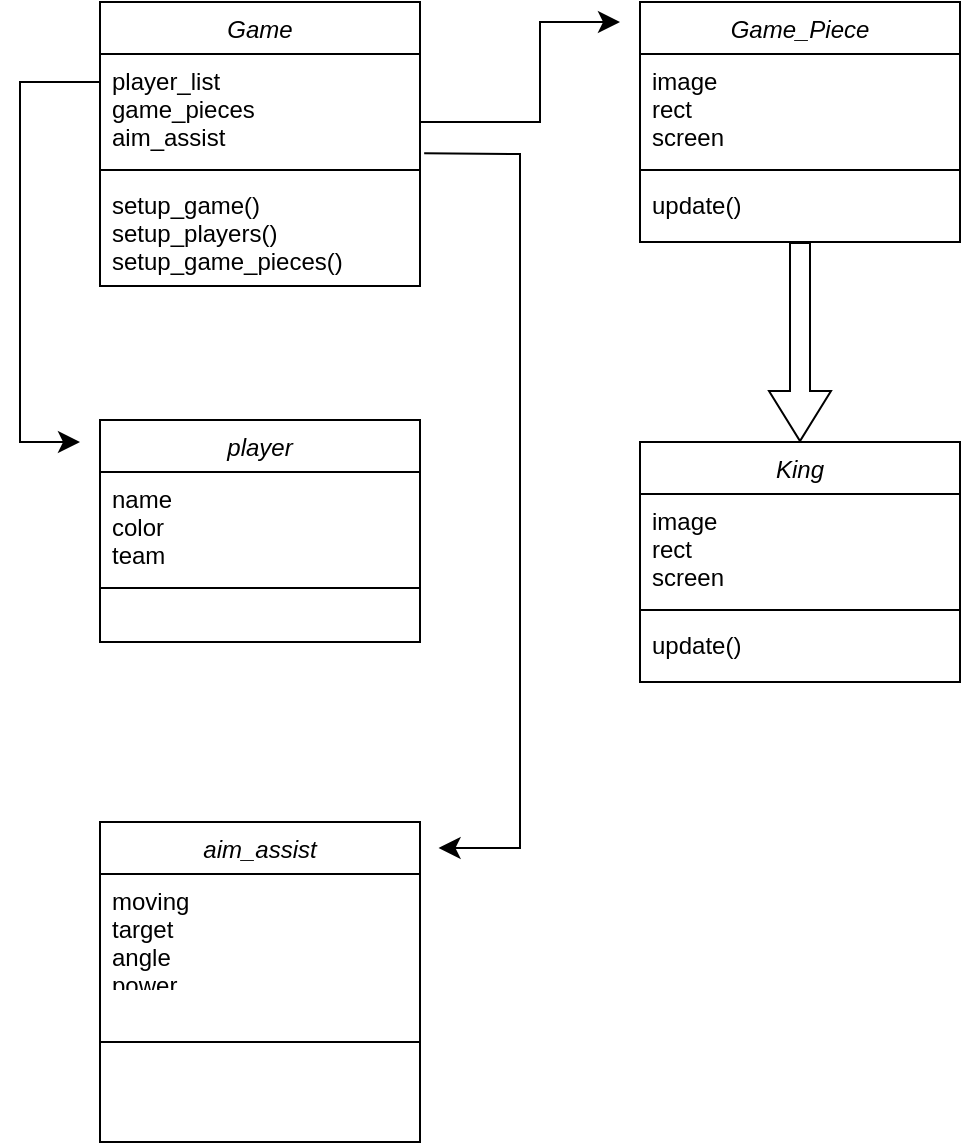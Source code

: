 <mxfile version="22.1.4" type="device">
  <diagram id="C5RBs43oDa-KdzZeNtuy" name="Page-1">
    <mxGraphModel dx="1514" dy="1054" grid="1" gridSize="10" guides="1" tooltips="1" connect="1" arrows="1" fold="1" page="1" pageScale="1" pageWidth="827" pageHeight="1169" math="0" shadow="0">
      <root>
        <mxCell id="WIyWlLk6GJQsqaUBKTNV-0" />
        <mxCell id="WIyWlLk6GJQsqaUBKTNV-1" parent="WIyWlLk6GJQsqaUBKTNV-0" />
        <mxCell id="zkfFHV4jXpPFQw0GAbJ--0" value="Game" style="swimlane;fontStyle=2;align=center;verticalAlign=top;childLayout=stackLayout;horizontal=1;startSize=26;horizontalStack=0;resizeParent=1;resizeLast=0;collapsible=1;marginBottom=0;rounded=0;shadow=0;strokeWidth=1;" parent="WIyWlLk6GJQsqaUBKTNV-1" vertex="1">
          <mxGeometry x="50" y="40" width="160" height="142" as="geometry">
            <mxRectangle x="230" y="140" width="160" height="26" as="alternateBounds" />
          </mxGeometry>
        </mxCell>
        <mxCell id="zkfFHV4jXpPFQw0GAbJ--1" value="player_list&#xa;game_pieces&#xa;aim_assist" style="text;align=left;verticalAlign=top;spacingLeft=4;spacingRight=4;overflow=hidden;rotatable=0;points=[[0,0.5],[1,0.5]];portConstraint=eastwest;" parent="zkfFHV4jXpPFQw0GAbJ--0" vertex="1">
          <mxGeometry y="26" width="160" height="54" as="geometry" />
        </mxCell>
        <mxCell id="zkfFHV4jXpPFQw0GAbJ--4" value="" style="line;html=1;strokeWidth=1;align=left;verticalAlign=middle;spacingTop=-1;spacingLeft=3;spacingRight=3;rotatable=0;labelPosition=right;points=[];portConstraint=eastwest;" parent="zkfFHV4jXpPFQw0GAbJ--0" vertex="1">
          <mxGeometry y="80" width="160" height="8" as="geometry" />
        </mxCell>
        <mxCell id="zkfFHV4jXpPFQw0GAbJ--5" value="setup_game()&#xa;setup_players()&#xa;setup_game_pieces()" style="text;align=left;verticalAlign=top;spacingLeft=4;spacingRight=4;overflow=hidden;rotatable=0;points=[[0,0.5],[1,0.5]];portConstraint=eastwest;" parent="zkfFHV4jXpPFQw0GAbJ--0" vertex="1">
          <mxGeometry y="88" width="160" height="54" as="geometry" />
        </mxCell>
        <mxCell id="-sa0BsgiAi8U7UqjR2jL-2" value="Game_Piece" style="swimlane;fontStyle=2;align=center;verticalAlign=top;childLayout=stackLayout;horizontal=1;startSize=26;horizontalStack=0;resizeParent=1;resizeLast=0;collapsible=1;marginBottom=0;rounded=0;shadow=0;strokeWidth=1;" vertex="1" parent="WIyWlLk6GJQsqaUBKTNV-1">
          <mxGeometry x="320" y="40" width="160" height="120" as="geometry">
            <mxRectangle x="230" y="140" width="160" height="26" as="alternateBounds" />
          </mxGeometry>
        </mxCell>
        <mxCell id="-sa0BsgiAi8U7UqjR2jL-3" value="image&#xa;rect&#xa;screen&#xa;" style="text;align=left;verticalAlign=top;spacingLeft=4;spacingRight=4;overflow=hidden;rotatable=0;points=[[0,0.5],[1,0.5]];portConstraint=eastwest;" vertex="1" parent="-sa0BsgiAi8U7UqjR2jL-2">
          <mxGeometry y="26" width="160" height="54" as="geometry" />
        </mxCell>
        <mxCell id="-sa0BsgiAi8U7UqjR2jL-5" value="" style="line;html=1;strokeWidth=1;align=left;verticalAlign=middle;spacingTop=-1;spacingLeft=3;spacingRight=3;rotatable=0;labelPosition=right;points=[];portConstraint=eastwest;" vertex="1" parent="-sa0BsgiAi8U7UqjR2jL-2">
          <mxGeometry y="80" width="160" height="8" as="geometry" />
        </mxCell>
        <mxCell id="-sa0BsgiAi8U7UqjR2jL-6" value="update()" style="text;align=left;verticalAlign=top;spacingLeft=4;spacingRight=4;overflow=hidden;rotatable=0;points=[[0,0.5],[1,0.5]];portConstraint=eastwest;" vertex="1" parent="-sa0BsgiAi8U7UqjR2jL-2">
          <mxGeometry y="88" width="160" height="32" as="geometry" />
        </mxCell>
        <mxCell id="-sa0BsgiAi8U7UqjR2jL-11" value="" style="endArrow=classic;html=1;rounded=0;fontSize=12;startSize=8;endSize=8;" edge="1" parent="WIyWlLk6GJQsqaUBKTNV-1">
          <mxGeometry width="50" height="50" relative="1" as="geometry">
            <mxPoint x="210" y="100" as="sourcePoint" />
            <mxPoint x="310" y="50" as="targetPoint" />
            <Array as="points">
              <mxPoint x="270" y="100" />
              <mxPoint x="270" y="50" />
            </Array>
          </mxGeometry>
        </mxCell>
        <mxCell id="-sa0BsgiAi8U7UqjR2jL-12" value="King" style="swimlane;fontStyle=2;align=center;verticalAlign=top;childLayout=stackLayout;horizontal=1;startSize=26;horizontalStack=0;resizeParent=1;resizeLast=0;collapsible=1;marginBottom=0;rounded=0;shadow=0;strokeWidth=1;" vertex="1" parent="WIyWlLk6GJQsqaUBKTNV-1">
          <mxGeometry x="320" y="260" width="160" height="120" as="geometry">
            <mxRectangle x="230" y="140" width="160" height="26" as="alternateBounds" />
          </mxGeometry>
        </mxCell>
        <mxCell id="-sa0BsgiAi8U7UqjR2jL-13" value="image&#xa;rect&#xa;screen&#xa;" style="text;align=left;verticalAlign=top;spacingLeft=4;spacingRight=4;overflow=hidden;rotatable=0;points=[[0,0.5],[1,0.5]];portConstraint=eastwest;" vertex="1" parent="-sa0BsgiAi8U7UqjR2jL-12">
          <mxGeometry y="26" width="160" height="54" as="geometry" />
        </mxCell>
        <mxCell id="-sa0BsgiAi8U7UqjR2jL-14" value="" style="line;html=1;strokeWidth=1;align=left;verticalAlign=middle;spacingTop=-1;spacingLeft=3;spacingRight=3;rotatable=0;labelPosition=right;points=[];portConstraint=eastwest;" vertex="1" parent="-sa0BsgiAi8U7UqjR2jL-12">
          <mxGeometry y="80" width="160" height="8" as="geometry" />
        </mxCell>
        <mxCell id="-sa0BsgiAi8U7UqjR2jL-15" value="update()" style="text;align=left;verticalAlign=top;spacingLeft=4;spacingRight=4;overflow=hidden;rotatable=0;points=[[0,0.5],[1,0.5]];portConstraint=eastwest;" vertex="1" parent="-sa0BsgiAi8U7UqjR2jL-12">
          <mxGeometry y="88" width="160" height="32" as="geometry" />
        </mxCell>
        <mxCell id="-sa0BsgiAi8U7UqjR2jL-16" value="" style="shape=flexArrow;endArrow=classic;html=1;rounded=0;fontSize=12;startSize=8;endSize=8;curved=1;exitX=0.5;exitY=1;exitDx=0;exitDy=0;entryX=0.5;entryY=0;entryDx=0;entryDy=0;" edge="1" parent="WIyWlLk6GJQsqaUBKTNV-1" source="-sa0BsgiAi8U7UqjR2jL-2" target="-sa0BsgiAi8U7UqjR2jL-12">
          <mxGeometry width="50" height="50" relative="1" as="geometry">
            <mxPoint x="-130" y="560" as="sourcePoint" />
            <mxPoint x="-80" y="510" as="targetPoint" />
          </mxGeometry>
        </mxCell>
        <mxCell id="-sa0BsgiAi8U7UqjR2jL-17" value="player" style="swimlane;fontStyle=2;align=center;verticalAlign=top;childLayout=stackLayout;horizontal=1;startSize=26;horizontalStack=0;resizeParent=1;resizeLast=0;collapsible=1;marginBottom=0;rounded=0;shadow=0;strokeWidth=1;" vertex="1" parent="WIyWlLk6GJQsqaUBKTNV-1">
          <mxGeometry x="50" y="249" width="160" height="111" as="geometry">
            <mxRectangle x="230" y="140" width="160" height="26" as="alternateBounds" />
          </mxGeometry>
        </mxCell>
        <mxCell id="-sa0BsgiAi8U7UqjR2jL-18" value="name&#xa;color&#xa;team" style="text;align=left;verticalAlign=top;spacingLeft=4;spacingRight=4;overflow=hidden;rotatable=0;points=[[0,0.5],[1,0.5]];portConstraint=eastwest;" vertex="1" parent="-sa0BsgiAi8U7UqjR2jL-17">
          <mxGeometry y="26" width="160" height="54" as="geometry" />
        </mxCell>
        <mxCell id="-sa0BsgiAi8U7UqjR2jL-20" value="" style="line;html=1;strokeWidth=1;align=left;verticalAlign=middle;spacingTop=-1;spacingLeft=3;spacingRight=3;rotatable=0;labelPosition=right;points=[];portConstraint=eastwest;" vertex="1" parent="-sa0BsgiAi8U7UqjR2jL-17">
          <mxGeometry y="80" width="160" height="8" as="geometry" />
        </mxCell>
        <mxCell id="-sa0BsgiAi8U7UqjR2jL-22" value="" style="endArrow=classic;html=1;rounded=0;fontSize=12;startSize=8;endSize=8;" edge="1" parent="WIyWlLk6GJQsqaUBKTNV-1">
          <mxGeometry width="50" height="50" relative="1" as="geometry">
            <mxPoint x="50" y="80" as="sourcePoint" />
            <mxPoint x="40" y="260" as="targetPoint" />
            <Array as="points">
              <mxPoint x="10" y="80" />
              <mxPoint x="10" y="160" />
              <mxPoint x="10" y="260" />
            </Array>
          </mxGeometry>
        </mxCell>
        <mxCell id="-sa0BsgiAi8U7UqjR2jL-23" value="aim_assist" style="swimlane;fontStyle=2;align=center;verticalAlign=top;childLayout=stackLayout;horizontal=1;startSize=26;horizontalStack=0;resizeParent=1;resizeLast=0;collapsible=1;marginBottom=0;rounded=0;shadow=0;strokeWidth=1;" vertex="1" parent="WIyWlLk6GJQsqaUBKTNV-1">
          <mxGeometry x="50" y="450" width="160" height="160" as="geometry">
            <mxRectangle x="230" y="140" width="160" height="26" as="alternateBounds" />
          </mxGeometry>
        </mxCell>
        <mxCell id="-sa0BsgiAi8U7UqjR2jL-27" value="moving&#xa;target&#xa;angle&#xa;power&#xa;screen" style="text;align=left;verticalAlign=top;spacingLeft=4;spacingRight=4;overflow=hidden;rotatable=0;points=[[0,0.5],[1,0.5]];portConstraint=eastwest;" vertex="1" parent="-sa0BsgiAi8U7UqjR2jL-23">
          <mxGeometry y="26" width="160" height="54" as="geometry" />
        </mxCell>
        <mxCell id="-sa0BsgiAi8U7UqjR2jL-25" value="" style="line;html=1;strokeWidth=1;align=left;verticalAlign=middle;spacingTop=-1;spacingLeft=3;spacingRight=3;rotatable=0;labelPosition=right;points=[];portConstraint=eastwest;" vertex="1" parent="-sa0BsgiAi8U7UqjR2jL-23">
          <mxGeometry y="80" width="160" height="60" as="geometry" />
        </mxCell>
        <mxCell id="-sa0BsgiAi8U7UqjR2jL-28" value="" style="endArrow=classic;html=1;rounded=0;fontSize=12;startSize=8;endSize=8;exitX=1.013;exitY=0.92;exitDx=0;exitDy=0;exitPerimeter=0;entryX=1.058;entryY=0.081;entryDx=0;entryDy=0;entryPerimeter=0;" edge="1" parent="WIyWlLk6GJQsqaUBKTNV-1" source="zkfFHV4jXpPFQw0GAbJ--1" target="-sa0BsgiAi8U7UqjR2jL-23">
          <mxGeometry width="50" height="50" relative="1" as="geometry">
            <mxPoint x="250" y="130" as="sourcePoint" />
            <mxPoint x="350" y="490" as="targetPoint" />
            <Array as="points">
              <mxPoint x="260" y="116" />
              <mxPoint x="260" y="290" />
              <mxPoint x="260" y="463" />
            </Array>
          </mxGeometry>
        </mxCell>
      </root>
    </mxGraphModel>
  </diagram>
</mxfile>
